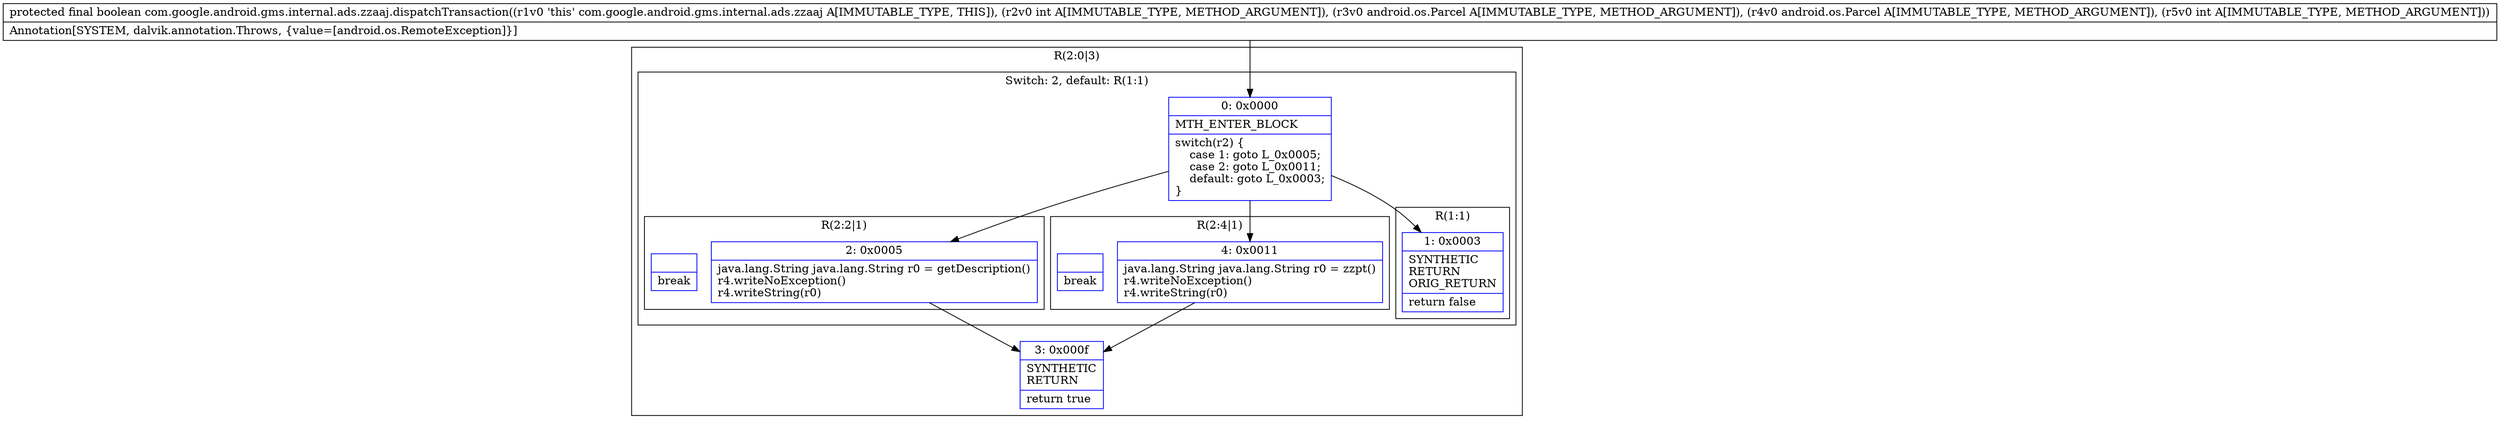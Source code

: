 digraph "CFG forcom.google.android.gms.internal.ads.zzaaj.dispatchTransaction(ILandroid\/os\/Parcel;Landroid\/os\/Parcel;I)Z" {
subgraph cluster_Region_437495895 {
label = "R(2:0|3)";
node [shape=record,color=blue];
subgraph cluster_SwitchRegion_1665112692 {
label = "Switch: 2, default: R(1:1)";
node [shape=record,color=blue];
Node_0 [shape=record,label="{0\:\ 0x0000|MTH_ENTER_BLOCK\l|switch(r2) \{\l    case 1: goto L_0x0005;\l    case 2: goto L_0x0011;\l    default: goto L_0x0003;\l\}\l}"];
subgraph cluster_Region_365380695 {
label = "R(2:2|1)";
node [shape=record,color=blue];
Node_2 [shape=record,label="{2\:\ 0x0005|java.lang.String java.lang.String r0 = getDescription()\lr4.writeNoException()\lr4.writeString(r0)\l}"];
Node_InsnContainer_903481604 [shape=record,label="{|break\l}"];
}
subgraph cluster_Region_1211770563 {
label = "R(2:4|1)";
node [shape=record,color=blue];
Node_4 [shape=record,label="{4\:\ 0x0011|java.lang.String java.lang.String r0 = zzpt()\lr4.writeNoException()\lr4.writeString(r0)\l}"];
Node_InsnContainer_1255573082 [shape=record,label="{|break\l}"];
}
subgraph cluster_Region_1291902535 {
label = "R(1:1)";
node [shape=record,color=blue];
Node_1 [shape=record,label="{1\:\ 0x0003|SYNTHETIC\lRETURN\lORIG_RETURN\l|return false\l}"];
}
}
Node_3 [shape=record,label="{3\:\ 0x000f|SYNTHETIC\lRETURN\l|return true\l}"];
}
MethodNode[shape=record,label="{protected final boolean com.google.android.gms.internal.ads.zzaaj.dispatchTransaction((r1v0 'this' com.google.android.gms.internal.ads.zzaaj A[IMMUTABLE_TYPE, THIS]), (r2v0 int A[IMMUTABLE_TYPE, METHOD_ARGUMENT]), (r3v0 android.os.Parcel A[IMMUTABLE_TYPE, METHOD_ARGUMENT]), (r4v0 android.os.Parcel A[IMMUTABLE_TYPE, METHOD_ARGUMENT]), (r5v0 int A[IMMUTABLE_TYPE, METHOD_ARGUMENT]))  | Annotation[SYSTEM, dalvik.annotation.Throws, \{value=[android.os.RemoteException]\}]\l}"];
MethodNode -> Node_0;
Node_0 -> Node_1;
Node_0 -> Node_2;
Node_0 -> Node_4;
Node_2 -> Node_3;
Node_4 -> Node_3;
}

